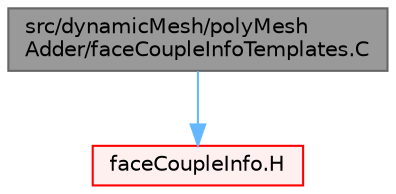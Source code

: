 digraph "src/dynamicMesh/polyMeshAdder/faceCoupleInfoTemplates.C"
{
 // LATEX_PDF_SIZE
  bgcolor="transparent";
  edge [fontname=Helvetica,fontsize=10,labelfontname=Helvetica,labelfontsize=10];
  node [fontname=Helvetica,fontsize=10,shape=box,height=0.2,width=0.4];
  Node1 [id="Node000001",label="src/dynamicMesh/polyMesh\lAdder/faceCoupleInfoTemplates.C",height=0.2,width=0.4,color="gray40", fillcolor="grey60", style="filled", fontcolor="black",tooltip=" "];
  Node1 -> Node2 [id="edge1_Node000001_Node000002",color="steelblue1",style="solid",tooltip=" "];
  Node2 [id="Node000002",label="faceCoupleInfo.H",height=0.2,width=0.4,color="red", fillcolor="#FFF0F0", style="filled",URL="$faceCoupleInfo_8H.html",tooltip=" "];
}
